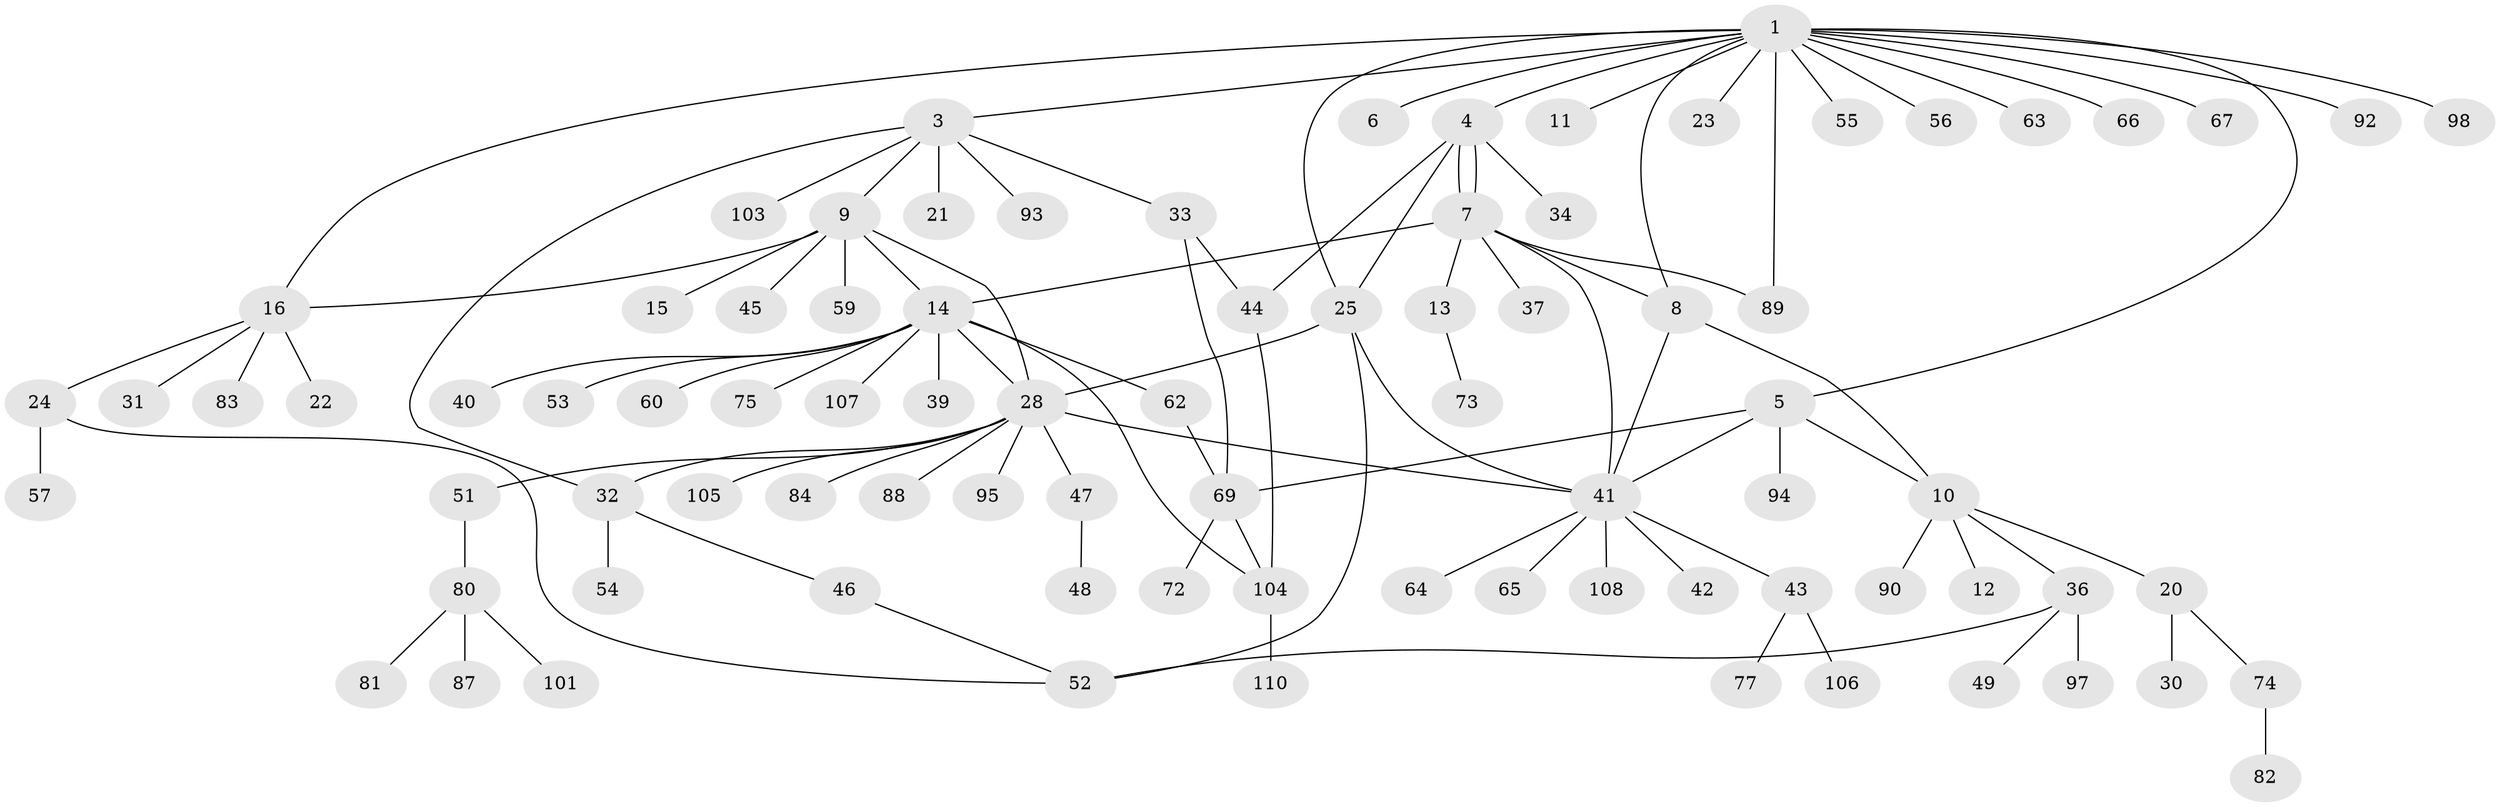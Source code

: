 // original degree distribution, {5: 0.02727272727272727, 14: 0.00909090909090909, 8: 0.02727272727272727, 6: 0.03636363636363636, 1: 0.5545454545454546, 9: 0.00909090909090909, 4: 0.06363636363636363, 7: 0.00909090909090909, 2: 0.19090909090909092, 11: 0.01818181818181818, 3: 0.05454545454545454}
// Generated by graph-tools (version 1.1) at 2025/41/03/06/25 10:41:51]
// undirected, 84 vertices, 105 edges
graph export_dot {
graph [start="1"]
  node [color=gray90,style=filled];
  1 [super="+2"];
  3 [super="+70"];
  4;
  5 [super="+100"];
  6;
  7 [super="+79"];
  8;
  9 [super="+18"];
  10 [super="+27"];
  11 [super="+109"];
  12;
  13;
  14 [super="+17"];
  15;
  16 [super="+19"];
  20 [super="+29"];
  21;
  22;
  23;
  24 [super="+50"];
  25 [super="+26"];
  28 [super="+38"];
  30 [super="+102"];
  31;
  32 [super="+35"];
  33 [super="+58"];
  34;
  36 [super="+61"];
  37 [super="+71"];
  39;
  40;
  41 [super="+68"];
  42;
  43;
  44 [super="+86"];
  45;
  46;
  47;
  48 [super="+96"];
  49;
  51;
  52;
  53 [super="+78"];
  54;
  55;
  56;
  57;
  59;
  60;
  62;
  63;
  64;
  65;
  66;
  67;
  69 [super="+85"];
  72;
  73;
  74 [super="+76"];
  75;
  77;
  80;
  81 [super="+99"];
  82;
  83;
  84;
  87 [super="+91"];
  88;
  89;
  90;
  92;
  93;
  94;
  95;
  97;
  98;
  101;
  103;
  104;
  105;
  106;
  107;
  108;
  110;
  1 -- 16;
  1 -- 25;
  1 -- 63;
  1 -- 89;
  1 -- 66;
  1 -- 3;
  1 -- 4;
  1 -- 5;
  1 -- 6;
  1 -- 67;
  1 -- 8;
  1 -- 98;
  1 -- 11;
  1 -- 23;
  1 -- 55;
  1 -- 56;
  1 -- 92;
  3 -- 9;
  3 -- 21;
  3 -- 33;
  3 -- 93;
  3 -- 103;
  3 -- 32;
  4 -- 7;
  4 -- 7;
  4 -- 34;
  4 -- 44;
  4 -- 25;
  5 -- 10;
  5 -- 41;
  5 -- 69;
  5 -- 94;
  7 -- 8;
  7 -- 13;
  7 -- 14;
  7 -- 37;
  7 -- 41;
  7 -- 89;
  8 -- 10;
  8 -- 41;
  9 -- 14;
  9 -- 15;
  9 -- 16;
  9 -- 28;
  9 -- 45;
  9 -- 59;
  10 -- 12;
  10 -- 20;
  10 -- 36;
  10 -- 90;
  13 -- 73;
  14 -- 39;
  14 -- 40;
  14 -- 53;
  14 -- 60;
  14 -- 62;
  14 -- 75;
  14 -- 104;
  14 -- 107;
  14 -- 28;
  16 -- 22;
  16 -- 31;
  16 -- 24;
  16 -- 83;
  20 -- 74;
  20 -- 30;
  24 -- 52;
  24 -- 57;
  25 -- 52;
  25 -- 28;
  25 -- 41;
  28 -- 32;
  28 -- 47;
  28 -- 105;
  28 -- 51;
  28 -- 84;
  28 -- 88;
  28 -- 41 [weight=2];
  28 -- 95;
  32 -- 46;
  32 -- 54;
  33 -- 69;
  33 -- 44;
  36 -- 49;
  36 -- 97;
  36 -- 52;
  41 -- 42;
  41 -- 43;
  41 -- 64;
  41 -- 65;
  41 -- 108;
  43 -- 77;
  43 -- 106;
  44 -- 104;
  46 -- 52;
  47 -- 48;
  51 -- 80;
  62 -- 69;
  69 -- 72;
  69 -- 104;
  74 -- 82;
  80 -- 81;
  80 -- 87;
  80 -- 101;
  104 -- 110;
}
